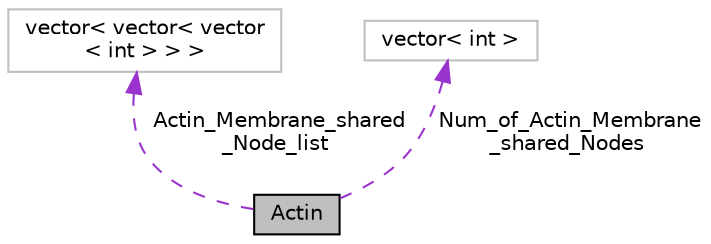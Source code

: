 digraph "Actin"
{
 // LATEX_PDF_SIZE
  edge [fontname="Helvetica",fontsize="10",labelfontname="Helvetica",labelfontsize="10"];
  node [fontname="Helvetica",fontsize="10",shape=record];
  Node1 [label="Actin",height=0.2,width=0.4,color="black", fillcolor="grey75", style="filled", fontcolor="black",tooltip=" "];
  Node2 -> Node1 [dir="back",color="darkorchid3",fontsize="10",style="dashed",label=" Actin_Membrane_shared\l_Node_list" ];
  Node2 [label="vector\< vector\< vector\l\< int \> \> \>",height=0.2,width=0.4,color="grey75", fillcolor="white", style="filled",tooltip=" "];
  Node3 -> Node1 [dir="back",color="darkorchid3",fontsize="10",style="dashed",label=" Num_of_Actin_Membrane\l_shared_Nodes" ];
  Node3 [label="vector\< int \>",height=0.2,width=0.4,color="grey75", fillcolor="white", style="filled",tooltip=" "];
}
